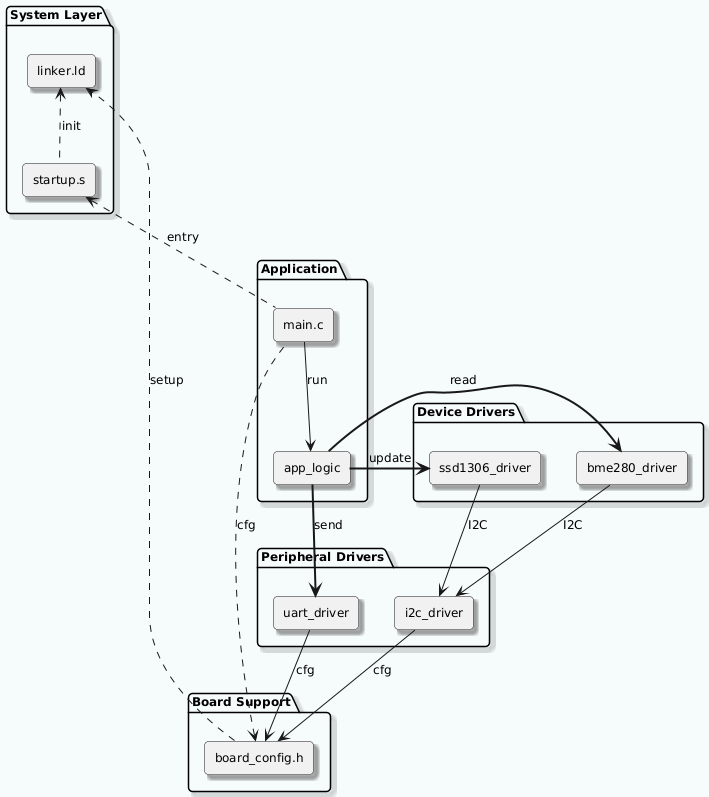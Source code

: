 @startuml

skinparam backgroundColor #F6FBFB
skinparam shadowing true
skinparam roundcorner 8
skinparam defaultFontName "DejaVu Sans"
skinparam defaultFontSize 12
skinparam componentStyle rectangle

skinparam rectangle {
  BackgroundColor<<System>> #E9F5F2
  BorderColor<<System>> #7FBFA6

  BackgroundColor<<BSP>> #FFF8E6
  BorderColor<<BSP>> #E6C07D

  BackgroundColor<<Peripheral>> #F2F7FF
  BorderColor<<Peripheral>> #9AB4FF

  BackgroundColor<<Driver>> #F5F5F5
  BorderColor<<Driver>> #BDBDBD

  BackgroundColor<<App>> #FFF5F5
  BorderColor<<App>> #F2A0A0
}

package "System Layer" {
  [startup.s] as startup
  [linker.ld] as linker
}

package "Board Support" {
  [board_config.h] as board_cfg
}

package "Peripheral Drivers" {
  [i2c_driver] as i2c_ll
  [uart_driver] as uart_ll
}

package "Device Drivers" {
  [bme280_driver] as bme280
  [ssd1306_driver] as ssd1306
}

package "Application" {
  [main.c] as mainc
  [app_logic] as app_logic
}

linker <.. startup : init

startup <.. mainc : entry
mainc --> app_logic : run

app_logic ==> bme280 : read
app_logic ==> ssd1306 : update
app_logic ==> uart_ll : send

bme280 --> i2c_ll : I2C
ssd1306 --> i2c_ll : I2C

i2c_ll --> board_cfg : cfg
uart_ll --> board_cfg : cfg

board_cfg ..> linker : setup
board_cfg <.. mainc : cfg

@enduml
